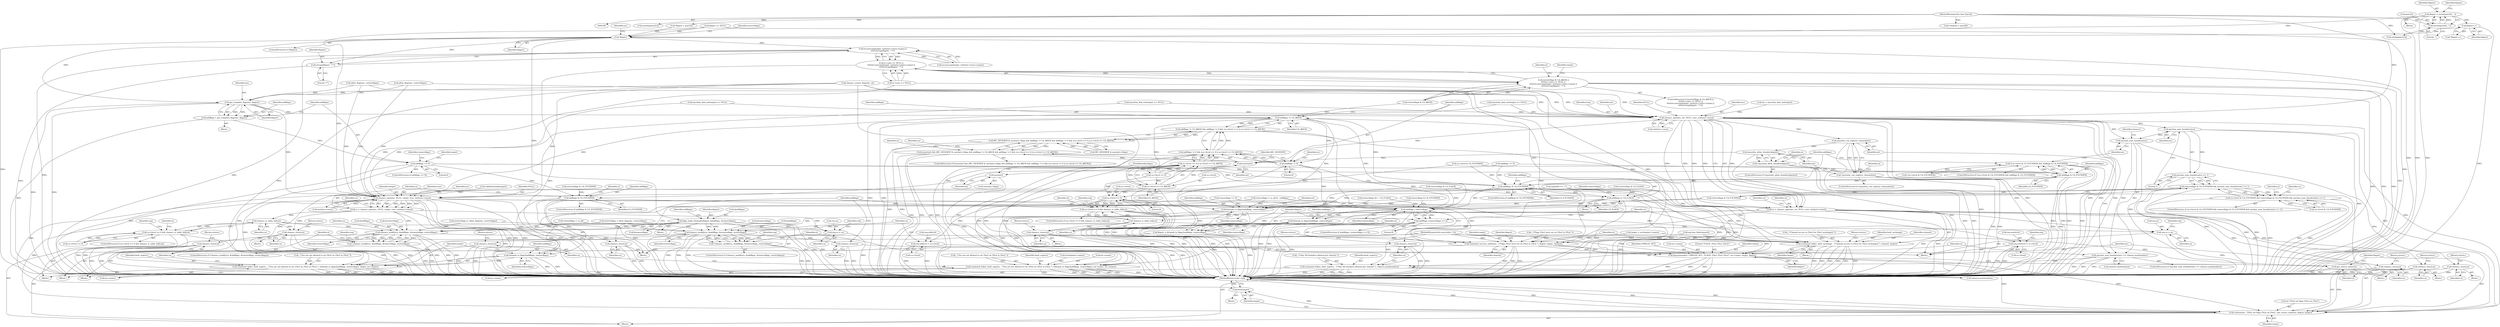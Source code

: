 digraph "0_atheme_c597156adc60a45b5f827793cd420945f47bc03b_1@API" {
"1000326" [label="(Call,flagstr = strchr(parv[2], ' '))"];
"1000328" [label="(Call,strchr(parv[2], ' '))"];
"1000109" [label="(MethodParameterIn,char *parv[])"];
"1000337" [label="(Call,flagstr++)"];
"1000361" [label="(Call,!flagstr)"];
"1000491" [label="(Call,irccasecmp(target, entity(si->smu)->name) ||\n\t\t\t\t\t\tstrcmp(flagstr, \"-*\"))"];
"1000485" [label="(Call,si->smu == NULL ||\n\t\t\t\t\t\tirccasecmp(target, entity(si->smu)->name) ||\n\t\t\t\t\t\tstrcmp(flagstr, \"-*\"))"];
"1000481" [label="(Call,restrictflags & CA_AKICK ||\n\t\t\t\t\t\tsi->smu == NULL ||\n\t\t\t\t\t\tirccasecmp(target, entity(si->smu)->name) ||\n\t\t\t\t\t\tstrcmp(flagstr, \"-*\"))"];
"1000500" [label="(Call,strcmp(flagstr, \"-*\"))"];
"1000546" [label="(Call,flags_make_bitmasks(flagstr, &addflags, &removeflags))"];
"1000872" [label="(Call,chanacs_modify(ca, &addflags, &removeflags, restrictflags))"];
"1000871" [label="(Call,!chanacs_modify(ca, &addflags, &removeflags, restrictflags))"];
"1000894" [label="(Call,chanacs_close(ca))"];
"1000907" [label="(Call,chanacs_close(ca))"];
"1000968" [label="(Call,chanacs_modify(ca, &addflags, &removeflags, restrictflags))"];
"1000967" [label="(Call,!chanacs_modify(ca, &addflags, &removeflags, restrictflags))"];
"1000988" [label="(Call,chanacs_close(ca))"];
"1001001" [label="(Call,chanacs_close(ca))"];
"1000582" [label="(Call,get_template_flags(mc, flagstr))"];
"1000580" [label="(Call,addflags = get_template_flags(mc, flagstr))"];
"1000586" [label="(Call,addflags == 0)"];
"1000729" [label="(Call,addflags & CA_FOUNDER)"];
"1000722" [label="(Call,!(ca->level & CA_FOUNDER) && addflags & CA_FOUNDER)"];
"1000785" [label="(Call,addflags & CA_FOUNDER)"];
"1000789" [label="(Call,addflags |= CA_FLAGS)"];
"1000807" [label="(Call,addflags != CA_AKICK)"];
"1000806" [label="(Call,addflags != CA_AKICK && addflags != 0 && (ca->level == 0 || ca->level == CA_AKICK))"];
"1000799" [label="(Call,MU_NEVEROP & user(mt)->flags && addflags != CA_AKICK && addflags != 0 && (ca->level == 0 || ca->level == CA_AKICK))"];
"1000796" [label="(Call,isuser(mt) && (MU_NEVEROP & user(mt)->flags && addflags != CA_AKICK && addflags != 0 && (ca->level == 0 || ca->level == CA_AKICK)))"];
"1000811" [label="(Call,addflags != 0)"];
"1000810" [label="(Call,addflags != 0 && (ca->level == 0 || ca->level == CA_AKICK))"];
"1000885" [label="(Call,bitmask_to_flags2(addflags, removeflags))"];
"1000880" [label="(Call,command_fail(si, fault_noprivs, _(\"You are not allowed to set \2%s\2 on \2%s\2 in \2%s\2.\"), bitmask_to_flags2(addflags, removeflags), mt->name, mc->name))"];
"1001005" [label="(Call,addflags | removeflags)"];
"1001004" [label="(Call,(addflags | removeflags) == 0)"];
"1001020" [label="(Call,bitmask_to_flags2(addflags, removeflags))"];
"1001018" [label="(Call,flagstr = bitmask_to_flags2(addflags, removeflags))"];
"1001023" [label="(Call,command_success_nodata(si, _(\"Flags \2%s\2 were set on \2%s\2 in \2%s\2.\"), flagstr, target, channel))"];
"1001030" [label="(Call,logcommand(si, CMDLOG_SET, \"FLAGS: \2%s\2 \2%s\2 \2%s\2\", mc->name, target, flagstr))"];
"1001042" [label="(Call,get_source_name(si))"];
"1001039" [label="(Call,verbose(mc, \"\2%s\2 set flags \2%s\2 on \2%s\2\", get_source_name(si), flagstr, target))"];
"1001046" [label="(Call,free(target))"];
"1000820" [label="(Call,ca->level == CA_AKICK)"];
"1000814" [label="(Call,ca->level == 0 || ca->level == CA_AKICK)"];
"1000839" [label="(Call,ca->level == 0)"];
"1000838" [label="(Call,ca->level == 0 && chanacs_is_table_full(ca))"];
"1000863" [label="(Call,req.oldlevel = ca->level)"];
"1000897" [label="(Call,req.newlevel = ca->level)"];
"1000912" [label="(Call,addflags & CA_FOUNDER)"];
"1000981" [label="(Call,bitmask_to_flags2(addflags, removeflags))"];
"1000976" [label="(Call,command_fail(si, fault_noprivs, _(\"You are not allowed to set \2%s\2 on \2%s\2 in \2%s\2.\"), bitmask_to_flags2(addflags, removeflags), target, mc->name))"];
"1000668" [label="(Call,chanacs_open(mc, mt, NULL, true, entity(si->smu)))"];
"1000666" [label="(Call,ca = chanacs_open(mc, mt, NULL, true, entity(si->smu)))"];
"1000749" [label="(Call,chanacs_close(ca))"];
"1000765" [label="(Call,chanacs_close(ca))"];
"1000781" [label="(Call,chanacs_close(ca))"];
"1000834" [label="(Call,chanacs_close(ca))"];
"1000844" [label="(Call,chanacs_is_table_full(ca))"];
"1000855" [label="(Call,chanacs_close(ca))"];
"1000858" [label="(Call,req.ca = ca)"];
"1000711" [label="(Call,mychan_num_founders(mc))"];
"1000710" [label="(Call,mychan_num_founders(mc) == 1)"];
"1000706" [label="(Call,removeflags & CA_FOUNDER && mychan_num_founders(mc) == 1)"];
"1000700" [label="(Call,ca->level & CA_FOUNDER && removeflags & CA_FOUNDER && mychan_num_founders(mc) == 1)"];
"1000735" [label="(Call,mychan_num_founders(mc))"];
"1000734" [label="(Call,mychan_num_founders(mc) >= chansvs.maxfounders)"];
"1000741" [label="(Call,command_fail(si, fault_noprivs, _(\"Only %d founders allowed per channel.\"), chansvs.maxfounders))"];
"1000754" [label="(Call,myentity_can_register_channel(mt))"];
"1000753" [label="(Call,!myentity_can_register_channel(mt))"];
"1000770" [label="(Call,myentity_allow_foundership(mt))"];
"1000769" [label="(Call,!myentity_allow_foundership(mt))"];
"1000797" [label="(Call,isuser(mt))"];
"1000803" [label="(Call,user(mt))"];
"1000924" [label="(Call,chanacs_open(mc, NULL, target, true, entity(si->smu)))"];
"1000922" [label="(Call,ca = chanacs_open(mc, NULL, target, true, entity(si->smu)))"];
"1000940" [label="(Call,chanacs_is_table_full(ca))"];
"1000934" [label="(Call,ca->level == 0 && chanacs_is_table_full(ca))"];
"1000951" [label="(Call,chanacs_close(ca))"];
"1000954" [label="(Call,req.ca = ca)"];
"1001010" [label="(Call,command_fail(si, fault_nochange, _(\"Channel access to \2%s\2 for \2%s\2 unchanged.\"), channel, target))"];
"1001017" [label="(Return,return;)"];
"1000790" [label="(Identifier,addflags)"];
"1000824" [label="(Identifier,CA_AKICK)"];
"1000979" [label="(Call,_(\"You are not allowed to set \2%s\2 on \2%s\2 in \2%s\2.\"))"];
"1000501" [label="(Identifier,flagstr)"];
"1001005" [label="(Call,addflags | removeflags)"];
"1000461" [label="(Identifier,restrictflags)"];
"1000156" [label="(Call,mychan_find(channel))"];
"1000673" [label="(Call,entity(si->smu))"];
"1000546" [label="(Call,flags_make_bitmasks(flagstr, &addflags, &removeflags))"];
"1000707" [label="(Call,removeflags & CA_FOUNDER)"];
"1000482" [label="(Call,restrictflags & CA_AKICK)"];
"1000954" [label="(Call,req.ca = ca)"];
"1000923" [label="(Identifier,ca)"];
"1000303" [label="(Call,myentity_find_ext(target) == NULL)"];
"1000360" [label="(ControlStructure,if (!flagstr))"];
"1001038" [label="(Identifier,flagstr)"];
"1000772" [label="(Block,)"];
"1000107" [label="(MethodParameterIn,sourceinfo_t *si)"];
"1000584" [label="(Identifier,flagstr)"];
"1000941" [label="(Identifier,ca)"];
"1000937" [label="(Identifier,ca)"];
"1000899" [label="(Identifier,req)"];
"1000750" [label="(Identifier,ca)"];
"1000550" [label="(Call,&removeflags)"];
"1000795" [label="(ControlStructure,if (isuser(mt) && (MU_NEVEROP & user(mt)->flags && addflags != CA_AKICK && addflags != 0 && (ca->level == 0 || ca->level == CA_AKICK))))"];
"1000527" [label="(Call,allow_flags(mc, restrictflags))"];
"1000689" [label="(Call,removeflags & CA_FOUNDER)"];
"1000917" [label="(Identifier,si)"];
"1000699" [label="(ControlStructure,if (ca->level & CA_FOUNDER && removeflags & CA_FOUNDER && mychan_num_founders(mc) == 1))"];
"1000873" [label="(Identifier,ca)"];
"1000966" [label="(ControlStructure,if (!chanacs_modify(ca, &addflags, &removeflags, restrictflags)))"];
"1001032" [label="(Identifier,CMDLOG_SET)"];
"1000887" [label="(Identifier,removeflags)"];
"1000882" [label="(Identifier,fault_noprivs)"];
"1000940" [label="(Call,chanacs_is_table_full(ca))"];
"1001004" [label="(Call,(addflags | removeflags) == 0)"];
"1000810" [label="(Call,addflags != 0 && (ca->level == 0 || ca->level == CA_AKICK))"];
"1000898" [label="(Call,req.newlevel)"];
"1000803" [label="(Call,user(mt))"];
"1000804" [label="(Identifier,mt)"];
"1000469" [label="(Call,restrictflags = ca_all)"];
"1000666" [label="(Call,ca = chanacs_open(mc, mt, NULL, true, entity(si->smu)))"];
"1000369" [label="(Identifier,mc)"];
"1000582" [label="(Call,get_template_flags(mc, flagstr))"];
"1000587" [label="(Identifier,addflags)"];
"1000485" [label="(Call,si->smu == NULL ||\n\t\t\t\t\t\tirccasecmp(target, entity(si->smu)->name) ||\n\t\t\t\t\t\tstrcmp(flagstr, \"-*\"))"];
"1000327" [label="(Identifier,flagstr)"];
"1000843" [label="(Literal,0)"];
"1001047" [label="(Identifier,target)"];
"1000860" [label="(Identifier,req)"];
"1000781" [label="(Call,chanacs_close(ca))"];
"1000756" [label="(Block,)"];
"1000801" [label="(Identifier,MU_NEVEROP)"];
"1000876" [label="(Call,&removeflags)"];
"1000512" [label="(Identifier,target)"];
"1000901" [label="(Call,ca->level)"];
"1000789" [label="(Call,addflags |= CA_FLAGS)"];
"1000771" [label="(Identifier,mt)"];
"1000726" [label="(Identifier,ca)"];
"1001029" [label="(Identifier,channel)"];
"1000840" [label="(Call,ca->level)"];
"1000817" [label="(Identifier,ca)"];
"1000982" [label="(Identifier,addflags)"];
"1000716" [label="(Identifier,si)"];
"1000844" [label="(Call,chanacs_is_table_full(ca))"];
"1000594" [label="(Identifier,target)"];
"1000805" [label="(FieldIdentifier,flags)"];
"1000361" [label="(Call,!flagstr)"];
"1000580" [label="(Call,addflags = get_template_flags(mc, flagstr))"];
"1001012" [label="(Identifier,fault_nochange)"];
"1000734" [label="(Call,mychan_num_founders(mc) >= chansvs.maxfounders)"];
"1000806" [label="(Call,addflags != CA_AKICK && addflags != 0 && (ca->level == 0 || ca->level == CA_AKICK))"];
"1000974" [label="(Identifier,restrictflags)"];
"1000820" [label="(Call,ca->level == CA_AKICK)"];
"1001018" [label="(Call,flagstr = bitmask_to_flags2(addflags, removeflags))"];
"1000755" [label="(Identifier,mt)"];
"1000736" [label="(Identifier,mc)"];
"1000867" [label="(Call,ca->level)"];
"1000723" [label="(Call,!(ca->level & CA_FOUNDER))"];
"1001007" [label="(Identifier,removeflags)"];
"1000814" [label="(Call,ca->level == 0 || ca->level == CA_AKICK)"];
"1001010" [label="(Call,command_fail(si, fault_nochange, _(\"Channel access to \2%s\2 for \2%s\2 unchanged.\"), channel, target))"];
"1000961" [label="(Identifier,req)"];
"1000895" [label="(Identifier,ca)"];
"1000913" [label="(Identifier,addflags)"];
"1001040" [label="(Identifier,mc)"];
"1000127" [label="(Call,*flagstr = parv[2])"];
"1000863" [label="(Call,req.oldlevel = ca->level)"];
"1000793" [label="(Identifier,removeflags)"];
"1000328" [label="(Call,strchr(parv[2], ' '))"];
"1000978" [label="(Identifier,fault_noprivs)"];
"1000865" [label="(Identifier,req)"];
"1000897" [label="(Call,req.newlevel = ca->level)"];
"1000635" [label="(Identifier,removeflags)"];
"1000784" [label="(ControlStructure,if (addflags & CA_FOUNDER))"];
"1000811" [label="(Call,addflags != 0)"];
"1000782" [label="(Identifier,ca)"];
"1000925" [label="(Identifier,mc)"];
"1000825" [label="(Block,)"];
"1000555" [label="(Identifier,addflags)"];
"1000881" [label="(Identifier,si)"];
"1000660" [label="(Call,target = sstrdup(mt->name))"];
"1000944" [label="(Identifier,si)"];
"1000681" [label="(Identifier,ca)"];
"1000968" [label="(Call,chanacs_modify(ca, &addflags, &removeflags, restrictflags))"];
"1000835" [label="(Identifier,ca)"];
"1001019" [label="(Identifier,flagstr)"];
"1000671" [label="(Identifier,NULL)"];
"1000669" [label="(Identifier,mc)"];
"1000329" [label="(Call,parv[2])"];
"1000889" [label="(Identifier,mt)"];
"1000988" [label="(Call,chanacs_close(ca))"];
"1001039" [label="(Call,verbose(mc, \"\2%s\2 set flags \2%s\2 on \2%s\2\", get_source_name(si), flagstr, target))"];
"1000742" [label="(Identifier,si)"];
"1000862" [label="(Identifier,ca)"];
"1000958" [label="(Identifier,ca)"];
"1000767" [label="(Return,return;)"];
"1001006" [label="(Identifier,addflags)"];
"1000307" [label="(Block,)"];
"1000722" [label="(Call,!(ca->level & CA_FOUNDER) && addflags & CA_FOUNDER)"];
"1000878" [label="(Identifier,restrictflags)"];
"1000731" [label="(Identifier,CA_FOUNDER)"];
"1000346" [label="(Block,)"];
"1000752" [label="(ControlStructure,if (!myentity_can_register_channel(mt)))"];
"1000769" [label="(Call,!myentity_allow_foundership(mt))"];
"1000588" [label="(Literal,0)"];
"1000746" [label="(Call,chansvs.maxfounders)"];
"1000933" [label="(ControlStructure,if (ca->level == 0 && chanacs_is_table_full(ca)))"];
"1000770" [label="(Call,myentity_allow_foundership(mt))"];
"1000557" [label="(Call,removeflags == 0)"];
"1000834" [label="(Call,chanacs_close(ca))"];
"1000797" [label="(Call,isuser(mt))"];
"1000643" [label="(Block,)"];
"1001024" [label="(Identifier,si)"];
"1000332" [label="(Literal,' ')"];
"1000743" [label="(Identifier,fault_noprivs)"];
"1000989" [label="(Identifier,ca)"];
"1000906" [label="(Identifier,req)"];
"1000846" [label="(Block,)"];
"1000975" [label="(Block,)"];
"1000342" [label="(Call,strdup(parv[2]))"];
"1000579" [label="(Block,)"];
"1000662" [label="(Call,sstrdup(mt->name))"];
"1001045" [label="(Identifier,target)"];
"1000634" [label="(Call,removeflags = ca_all & ~addflags)"];
"1000646" [label="(Call,mt = myentity_find_ext(target))"];
"1000981" [label="(Call,bitmask_to_flags2(addflags, removeflags))"];
"1000912" [label="(Call,addflags & CA_FOUNDER)"];
"1000872" [label="(Call,chanacs_modify(ca, &addflags, &removeflags, restrictflags))"];
"1000812" [label="(Identifier,addflags)"];
"1000792" [label="(Call,removeflags &= ~CA_FLAGS)"];
"1000492" [label="(Call,irccasecmp(target, entity(si->smu)->name))"];
"1001025" [label="(Call,_(\"Flags \2%s\2 were set on \2%s\2 in \2%s\2.\"))"];
"1000667" [label="(Identifier,ca)"];
"1001041" [label="(Literal,\"\2%s\2 set flags \2%s\2 on \2%s\2\")"];
"1000934" [label="(Call,ca->level == 0 && chanacs_is_table_full(ca))"];
"1000841" [label="(Identifier,ca)"];
"1000845" [label="(Identifier,ca)"];
"1000774" [label="(Identifier,si)"];
"1000481" [label="(Call,restrictflags & CA_AKICK ||\n\t\t\t\t\t\tsi->smu == NULL ||\n\t\t\t\t\t\tirccasecmp(target, entity(si->smu)->name) ||\n\t\t\t\t\t\tstrcmp(flagstr, \"-*\"))"];
"1001001" [label="(Call,chanacs_close(ca))"];
"1000753" [label="(Call,!myentity_can_register_channel(mt))"];
"1000907" [label="(Call,chanacs_close(ca))"];
"1000122" [label="(Call,sstrdup(parv[1]))"];
"1000786" [label="(Identifier,addflags)"];
"1000808" [label="(Identifier,addflags)"];
"1000800" [label="(Call,MU_NEVEROP & user(mt)->flags)"];
"1000798" [label="(Identifier,mt)"];
"1001021" [label="(Identifier,addflags)"];
"1001030" [label="(Call,logcommand(si, CMDLOG_SET, \"FLAGS: \2%s\2 \2%s\2 \2%s\2\", mc->name, target, flagstr))"];
"1001043" [label="(Identifier,si)"];
"1000827" [label="(Identifier,si)"];
"1000711" [label="(Call,mychan_num_founders(mc))"];
"1001046" [label="(Call,free(target))"];
"1000891" [label="(Call,mc->name)"];
"1001044" [label="(Identifier,flagstr)"];
"1000109" [label="(MethodParameterIn,char *parv[])"];
"1000668" [label="(Call,chanacs_open(mc, mt, NULL, true, entity(si->smu)))"];
"1000712" [label="(Identifier,mc)"];
"1000641" [label="(Call,validhostmask(target))"];
"1000942" [label="(Block,)"];
"1000480" [label="(ControlStructure,if (restrictflags & CA_AKICK ||\n\t\t\t\t\t\tsi->smu == NULL ||\n\t\t\t\t\t\tirccasecmp(target, entity(si->smu)->name) ||\n\t\t\t\t\t\tstrcmp(flagstr, \"-*\")))"];
"1000200" [label="(Call,flagstr == NULL)"];
"1000545" [label="(Block,)"];
"1000713" [label="(Literal,1)"];
"1000926" [label="(Identifier,NULL)"];
"1000338" [label="(Identifier,flagstr)"];
"1000737" [label="(Call,chansvs.maxfounders)"];
"1000922" [label="(Call,ca = chanacs_open(mc, NULL, target, true, entity(si->smu)))"];
"1000729" [label="(Call,addflags & CA_FOUNDER)"];
"1000585" [label="(ControlStructure,if (addflags == 0))"];
"1000888" [label="(Call,mt->name)"];
"1001042" [label="(Call,get_source_name(si))"];
"1000783" [label="(Return,return;)"];
"1000956" [label="(Identifier,req)"];
"1000547" [label="(Identifier,flagstr)"];
"1000583" [label="(Identifier,mc)"];
"1000706" [label="(Call,removeflags & CA_FOUNDER && mychan_num_founders(mc) == 1)"];
"1000738" [label="(Identifier,chansvs)"];
"1000110" [label="(Block,)"];
"1000519" [label="(Call,restrictflags = allow_flags(mc, restrictflags))"];
"1000807" [label="(Call,addflags != CA_AKICK)"];
"1000466" [label="(Call,restrictflags & CA_FOUNDER)"];
"1000927" [label="(Identifier,target)"];
"1000195" [label="(Call,target[0] == '+')"];
"1000871" [label="(Call,!chanacs_modify(ca, &addflags, &removeflags, restrictflags))"];
"1000855" [label="(Call,chanacs_close(ca))"];
"1000983" [label="(Identifier,removeflags)"];
"1000896" [label="(Return,return;)"];
"1000700" [label="(Call,ca->level & CA_FOUNDER && removeflags & CA_FOUNDER && mychan_num_founders(mc) == 1)"];
"1001002" [label="(Identifier,ca)"];
"1000758" [label="(Identifier,si)"];
"1000581" [label="(Identifier,addflags)"];
"1000796" [label="(Call,isuser(mt) && (MU_NEVEROP & user(mt)->flags && addflags != CA_AKICK && addflags != 0 && (ca->level == 0 || ca->level == CA_AKICK)))"];
"1000977" [label="(Identifier,si)"];
"1000741" [label="(Call,command_fail(si, fault_noprivs, _(\"Only %d founders allowed per channel.\"), chansvs.maxfounders))"];
"1001031" [label="(Identifier,si)"];
"1000586" [label="(Call,addflags == 0)"];
"1000791" [label="(Identifier,CA_FLAGS)"];
"1000799" [label="(Call,MU_NEVEROP & user(mt)->flags && addflags != CA_AKICK && addflags != 0 && (ca->level == 0 || ca->level == CA_AKICK))"];
"1001009" [label="(Block,)"];
"1001015" [label="(Identifier,channel)"];
"1000476" [label="(Call,restrictflags & CA_FLAGS)"];
"1000914" [label="(Identifier,CA_FOUNDER)"];
"1000766" [label="(Identifier,ca)"];
"1000883" [label="(Call,_(\"You are not allowed to set \2%s\2 on \2%s\2 in \2%s\2.\"))"];
"1000486" [label="(Call,si->smu == NULL)"];
"1000246" [label="(Call,myentity_find_ext(target) == NULL)"];
"1000864" [label="(Call,req.oldlevel)"];
"1000839" [label="(Call,ca->level == 0)"];
"1000953" [label="(Return,return;)"];
"1000491" [label="(Call,irccasecmp(target, entity(si->smu)->name) ||\n\t\t\t\t\t\tstrcmp(flagstr, \"-*\"))"];
"1000969" [label="(Identifier,ca)"];
"1000768" [label="(ControlStructure,if (!myentity_allow_foundership(mt)))"];
"1000809" [label="(Identifier,CA_AKICK)"];
"1000765" [label="(Call,chanacs_close(ca))"];
"1000911" [label="(ControlStructure,if (addflags & CA_FOUNDER))"];
"1000976" [label="(Call,command_fail(si, fault_noprivs, _(\"You are not allowed to set \2%s\2 on \2%s\2 in \2%s\2.\"), bitmask_to_flags2(addflags, removeflags), target, mc->name))"];
"1000326" [label="(Call,flagstr = strchr(parv[2], ' '))"];
"1000821" [label="(Call,ca->level)"];
"1000749" [label="(Call,chanacs_close(ca))"];
"1001034" [label="(Call,mc->name)"];
"1001033" [label="(Literal,\"FLAGS: \2%s\2 \2%s\2 \2%s\2\")"];
"1000874" [label="(Call,&addflags)"];
"1000894" [label="(Call,chanacs_close(ca))"];
"1000785" [label="(Call,addflags & CA_FOUNDER)"];
"1000554" [label="(Call,addflags == 0)"];
"1000870" [label="(ControlStructure,if (!chanacs_modify(ca, &addflags, &removeflags, restrictflags)))"];
"1000730" [label="(Identifier,addflags)"];
"1000813" [label="(Literal,0)"];
"1000984" [label="(Identifier,target)"];
"1000856" [label="(Identifier,ca)"];
"1000924" [label="(Call,chanacs_open(mc, NULL, target, true, entity(si->smu)))"];
"1000880" [label="(Call,command_fail(si, fault_noprivs, _(\"You are not allowed to set \2%s\2 on \2%s\2 in \2%s\2.\"), bitmask_to_flags2(addflags, removeflags), mt->name, mc->name))"];
"1000754" [label="(Call,myentity_can_register_channel(mt))"];
"1000500" [label="(Call,strcmp(flagstr, \"-*\"))"];
"1000967" [label="(Call,!chanacs_modify(ca, &addflags, &removeflags, restrictflags))"];
"1000724" [label="(Call,ca->level & CA_FOUNDER)"];
"1000848" [label="(Identifier,si)"];
"1000751" [label="(Return,return;)"];
"1000672" [label="(Identifier,true)"];
"1000836" [label="(Return,return;)"];
"1000935" [label="(Call,ca->level == 0)"];
"1000334" [label="(Identifier,flagstr)"];
"1000990" [label="(Return,return;)"];
"1000859" [label="(Call,req.ca)"];
"1000955" [label="(Call,req.ca)"];
"1000525" [label="(Call,restrictflags |= allow_flags(mc, restrictflags))"];
"1000838" [label="(Call,ca->level == 0 && chanacs_is_table_full(ca))"];
"1000701" [label="(Call,ca->level & CA_FOUNDER)"];
"1001008" [label="(Literal,0)"];
"1000908" [label="(Identifier,ca)"];
"1001013" [label="(Call,_(\"Channel access to \2%s\2 for \2%s\2 unchanged.\"))"];
"1000802" [label="(Call,user(mt)->flags)"];
"1000879" [label="(Block,)"];
"1000502" [label="(Literal,\"-*\")"];
"1000788" [label="(Block,)"];
"1000685" [label="(Call,removeflags & CA_FLAGS)"];
"1000815" [label="(Call,ca->level == 0)"];
"1000670" [label="(Identifier,mt)"];
"1000857" [label="(Return,return;)"];
"1000886" [label="(Identifier,addflags)"];
"1000910" [label="(Block,)"];
"1001023" [label="(Call,command_success_nodata(si, _(\"Flags \2%s\2 were set on \2%s\2 in \2%s\2.\"), flagstr, target, channel))"];
"1000787" [label="(Identifier,CA_FOUNDER)"];
"1000858" [label="(Call,req.ca = ca)"];
"1000928" [label="(Identifier,true)"];
"1000951" [label="(Call,chanacs_close(ca))"];
"1000885" [label="(Call,bitmask_to_flags2(addflags, removeflags))"];
"1001028" [label="(Identifier,target)"];
"1000721" [label="(ControlStructure,if (!(ca->level & CA_FOUNDER) && addflags & CA_FOUNDER))"];
"1001020" [label="(Call,bitmask_to_flags2(addflags, removeflags))"];
"1000462" [label="(Call,chanacs_source_flags(mc, si))"];
"1001011" [label="(Identifier,si)"];
"1000929" [label="(Call,entity(si->smu))"];
"1001027" [label="(Identifier,flagstr)"];
"1000735" [label="(Call,mychan_num_founders(mc))"];
"1000114" [label="(Call,*channel = parv[0])"];
"1000952" [label="(Identifier,ca)"];
"1000733" [label="(ControlStructure,if (mychan_num_founders(mc) >= chansvs.maxfounders))"];
"1000548" [label="(Call,&addflags)"];
"1000337" [label="(Call,flagstr++)"];
"1000985" [label="(Call,mc->name)"];
"1000227" [label="(Call,myentity_find_ext(target) == NULL)"];
"1001016" [label="(Identifier,target)"];
"1000710" [label="(Call,mychan_num_founders(mc) == 1)"];
"1000505" [label="(Identifier,si)"];
"1001048" [label="(MethodReturn,static void)"];
"1000336" [label="(Call,*flagstr++)"];
"1000993" [label="(Identifier,req)"];
"1000970" [label="(Call,&addflags)"];
"1000972" [label="(Call,&removeflags)"];
"1000521" [label="(Call,allow_flags(mc, restrictflags))"];
"1001037" [label="(Identifier,target)"];
"1000837" [label="(ControlStructure,if (ca->level == 0 && chanacs_is_table_full(ca)))"];
"1000362" [label="(Identifier,flagstr)"];
"1001022" [label="(Identifier,removeflags)"];
"1000744" [label="(Call,_(\"Only %d founders allowed per channel.\"))"];
"1000740" [label="(Block,)"];
"1001003" [label="(ControlStructure,if ((addflags | removeflags) == 0))"];
"1000326" -> "1000307"  [label="AST: "];
"1000326" -> "1000328"  [label="CFG: "];
"1000327" -> "1000326"  [label="AST: "];
"1000328" -> "1000326"  [label="AST: "];
"1000334" -> "1000326"  [label="CFG: "];
"1000326" -> "1001048"  [label="DDG: "];
"1000326" -> "1001048"  [label="DDG: "];
"1000328" -> "1000326"  [label="DDG: "];
"1000328" -> "1000326"  [label="DDG: "];
"1000326" -> "1000337"  [label="DDG: "];
"1000326" -> "1000361"  [label="DDG: "];
"1000328" -> "1000332"  [label="CFG: "];
"1000329" -> "1000328"  [label="AST: "];
"1000332" -> "1000328"  [label="AST: "];
"1000109" -> "1000328"  [label="DDG: "];
"1000328" -> "1000342"  [label="DDG: "];
"1000109" -> "1000106"  [label="AST: "];
"1000109" -> "1001048"  [label="DDG: "];
"1000109" -> "1000114"  [label="DDG: "];
"1000109" -> "1000122"  [label="DDG: "];
"1000109" -> "1000127"  [label="DDG: "];
"1000109" -> "1000342"  [label="DDG: "];
"1000337" -> "1000336"  [label="AST: "];
"1000337" -> "1000338"  [label="CFG: "];
"1000338" -> "1000337"  [label="AST: "];
"1000336" -> "1000337"  [label="CFG: "];
"1000337" -> "1001048"  [label="DDG: "];
"1000337" -> "1000361"  [label="DDG: "];
"1000361" -> "1000360"  [label="AST: "];
"1000361" -> "1000362"  [label="CFG: "];
"1000362" -> "1000361"  [label="AST: "];
"1000369" -> "1000361"  [label="CFG: "];
"1000461" -> "1000361"  [label="CFG: "];
"1000361" -> "1001048"  [label="DDG: "];
"1000361" -> "1001048"  [label="DDG: "];
"1000200" -> "1000361"  [label="DDG: "];
"1000127" -> "1000361"  [label="DDG: "];
"1000361" -> "1000491"  [label="DDG: "];
"1000361" -> "1000500"  [label="DDG: "];
"1000361" -> "1000546"  [label="DDG: "];
"1000361" -> "1000582"  [label="DDG: "];
"1000491" -> "1000485"  [label="AST: "];
"1000491" -> "1000492"  [label="CFG: "];
"1000491" -> "1000500"  [label="CFG: "];
"1000492" -> "1000491"  [label="AST: "];
"1000500" -> "1000491"  [label="AST: "];
"1000485" -> "1000491"  [label="CFG: "];
"1000491" -> "1001048"  [label="DDG: "];
"1000491" -> "1001048"  [label="DDG: "];
"1000491" -> "1000485"  [label="DDG: "];
"1000491" -> "1000485"  [label="DDG: "];
"1000492" -> "1000491"  [label="DDG: "];
"1000492" -> "1000491"  [label="DDG: "];
"1000485" -> "1000481"  [label="AST: "];
"1000485" -> "1000486"  [label="CFG: "];
"1000486" -> "1000485"  [label="AST: "];
"1000481" -> "1000485"  [label="CFG: "];
"1000485" -> "1001048"  [label="DDG: "];
"1000485" -> "1001048"  [label="DDG: "];
"1000485" -> "1000481"  [label="DDG: "];
"1000485" -> "1000481"  [label="DDG: "];
"1000486" -> "1000485"  [label="DDG: "];
"1000486" -> "1000485"  [label="DDG: "];
"1000481" -> "1000480"  [label="AST: "];
"1000481" -> "1000482"  [label="CFG: "];
"1000482" -> "1000481"  [label="AST: "];
"1000505" -> "1000481"  [label="CFG: "];
"1000512" -> "1000481"  [label="CFG: "];
"1000481" -> "1001048"  [label="DDG: "];
"1000481" -> "1001048"  [label="DDG: "];
"1000481" -> "1001048"  [label="DDG: "];
"1000482" -> "1000481"  [label="DDG: "];
"1000482" -> "1000481"  [label="DDG: "];
"1000500" -> "1000502"  [label="CFG: "];
"1000501" -> "1000500"  [label="AST: "];
"1000502" -> "1000500"  [label="AST: "];
"1000500" -> "1001048"  [label="DDG: "];
"1000546" -> "1000545"  [label="AST: "];
"1000546" -> "1000550"  [label="CFG: "];
"1000547" -> "1000546"  [label="AST: "];
"1000548" -> "1000546"  [label="AST: "];
"1000550" -> "1000546"  [label="AST: "];
"1000555" -> "1000546"  [label="CFG: "];
"1000546" -> "1001048"  [label="DDG: "];
"1000546" -> "1001048"  [label="DDG: "];
"1000546" -> "1001048"  [label="DDG: "];
"1000546" -> "1001048"  [label="DDG: "];
"1000546" -> "1000872"  [label="DDG: "];
"1000546" -> "1000872"  [label="DDG: "];
"1000546" -> "1000968"  [label="DDG: "];
"1000546" -> "1000968"  [label="DDG: "];
"1000872" -> "1000871"  [label="AST: "];
"1000872" -> "1000878"  [label="CFG: "];
"1000873" -> "1000872"  [label="AST: "];
"1000874" -> "1000872"  [label="AST: "];
"1000876" -> "1000872"  [label="AST: "];
"1000878" -> "1000872"  [label="AST: "];
"1000871" -> "1000872"  [label="CFG: "];
"1000872" -> "1001048"  [label="DDG: "];
"1000872" -> "1001048"  [label="DDG: "];
"1000872" -> "1001048"  [label="DDG: "];
"1000872" -> "1000871"  [label="DDG: "];
"1000872" -> "1000871"  [label="DDG: "];
"1000872" -> "1000871"  [label="DDG: "];
"1000872" -> "1000871"  [label="DDG: "];
"1000844" -> "1000872"  [label="DDG: "];
"1000666" -> "1000872"  [label="DDG: "];
"1000519" -> "1000872"  [label="DDG: "];
"1000525" -> "1000872"  [label="DDG: "];
"1000469" -> "1000872"  [label="DDG: "];
"1000872" -> "1000894"  [label="DDG: "];
"1000872" -> "1000907"  [label="DDG: "];
"1000871" -> "1000870"  [label="AST: "];
"1000881" -> "1000871"  [label="CFG: "];
"1000899" -> "1000871"  [label="CFG: "];
"1000871" -> "1001048"  [label="DDG: "];
"1000871" -> "1001048"  [label="DDG: "];
"1000894" -> "1000879"  [label="AST: "];
"1000894" -> "1000895"  [label="CFG: "];
"1000895" -> "1000894"  [label="AST: "];
"1000896" -> "1000894"  [label="CFG: "];
"1000894" -> "1001048"  [label="DDG: "];
"1000894" -> "1001048"  [label="DDG: "];
"1000907" -> "1000643"  [label="AST: "];
"1000907" -> "1000908"  [label="CFG: "];
"1000908" -> "1000907"  [label="AST: "];
"1001006" -> "1000907"  [label="CFG: "];
"1000907" -> "1001048"  [label="DDG: "];
"1000907" -> "1001048"  [label="DDG: "];
"1000968" -> "1000967"  [label="AST: "];
"1000968" -> "1000974"  [label="CFG: "];
"1000969" -> "1000968"  [label="AST: "];
"1000970" -> "1000968"  [label="AST: "];
"1000972" -> "1000968"  [label="AST: "];
"1000974" -> "1000968"  [label="AST: "];
"1000967" -> "1000968"  [label="CFG: "];
"1000968" -> "1001048"  [label="DDG: "];
"1000968" -> "1001048"  [label="DDG: "];
"1000968" -> "1001048"  [label="DDG: "];
"1000968" -> "1000967"  [label="DDG: "];
"1000968" -> "1000967"  [label="DDG: "];
"1000968" -> "1000967"  [label="DDG: "];
"1000968" -> "1000967"  [label="DDG: "];
"1000940" -> "1000968"  [label="DDG: "];
"1000922" -> "1000968"  [label="DDG: "];
"1000519" -> "1000968"  [label="DDG: "];
"1000525" -> "1000968"  [label="DDG: "];
"1000469" -> "1000968"  [label="DDG: "];
"1000968" -> "1000988"  [label="DDG: "];
"1000968" -> "1001001"  [label="DDG: "];
"1000967" -> "1000966"  [label="AST: "];
"1000977" -> "1000967"  [label="CFG: "];
"1000993" -> "1000967"  [label="CFG: "];
"1000967" -> "1001048"  [label="DDG: "];
"1000967" -> "1001048"  [label="DDG: "];
"1000988" -> "1000975"  [label="AST: "];
"1000988" -> "1000989"  [label="CFG: "];
"1000989" -> "1000988"  [label="AST: "];
"1000990" -> "1000988"  [label="CFG: "];
"1000988" -> "1001048"  [label="DDG: "];
"1000988" -> "1001048"  [label="DDG: "];
"1001001" -> "1000910"  [label="AST: "];
"1001001" -> "1001002"  [label="CFG: "];
"1001002" -> "1001001"  [label="AST: "];
"1001006" -> "1001001"  [label="CFG: "];
"1001001" -> "1001048"  [label="DDG: "];
"1001001" -> "1001048"  [label="DDG: "];
"1000582" -> "1000580"  [label="AST: "];
"1000582" -> "1000584"  [label="CFG: "];
"1000583" -> "1000582"  [label="AST: "];
"1000584" -> "1000582"  [label="AST: "];
"1000580" -> "1000582"  [label="CFG: "];
"1000582" -> "1001048"  [label="DDG: "];
"1000582" -> "1001048"  [label="DDG: "];
"1000582" -> "1000580"  [label="DDG: "];
"1000582" -> "1000580"  [label="DDG: "];
"1000521" -> "1000582"  [label="DDG: "];
"1000527" -> "1000582"  [label="DDG: "];
"1000462" -> "1000582"  [label="DDG: "];
"1000582" -> "1000668"  [label="DDG: "];
"1000582" -> "1000924"  [label="DDG: "];
"1000580" -> "1000579"  [label="AST: "];
"1000581" -> "1000580"  [label="AST: "];
"1000587" -> "1000580"  [label="CFG: "];
"1000580" -> "1001048"  [label="DDG: "];
"1000580" -> "1000586"  [label="DDG: "];
"1000586" -> "1000585"  [label="AST: "];
"1000586" -> "1000588"  [label="CFG: "];
"1000587" -> "1000586"  [label="AST: "];
"1000588" -> "1000586"  [label="AST: "];
"1000594" -> "1000586"  [label="CFG: "];
"1000635" -> "1000586"  [label="CFG: "];
"1000586" -> "1001048"  [label="DDG: "];
"1000586" -> "1001048"  [label="DDG: "];
"1000586" -> "1000729"  [label="DDG: "];
"1000586" -> "1000785"  [label="DDG: "];
"1000586" -> "1000912"  [label="DDG: "];
"1000729" -> "1000722"  [label="AST: "];
"1000729" -> "1000731"  [label="CFG: "];
"1000730" -> "1000729"  [label="AST: "];
"1000731" -> "1000729"  [label="AST: "];
"1000722" -> "1000729"  [label="CFG: "];
"1000729" -> "1001048"  [label="DDG: "];
"1000729" -> "1001048"  [label="DDG: "];
"1000729" -> "1000722"  [label="DDG: "];
"1000729" -> "1000722"  [label="DDG: "];
"1000554" -> "1000729"  [label="DDG: "];
"1000724" -> "1000729"  [label="DDG: "];
"1000729" -> "1000785"  [label="DDG: "];
"1000729" -> "1000785"  [label="DDG: "];
"1000722" -> "1000721"  [label="AST: "];
"1000722" -> "1000723"  [label="CFG: "];
"1000723" -> "1000722"  [label="AST: "];
"1000736" -> "1000722"  [label="CFG: "];
"1000786" -> "1000722"  [label="CFG: "];
"1000722" -> "1001048"  [label="DDG: "];
"1000722" -> "1001048"  [label="DDG: "];
"1000722" -> "1001048"  [label="DDG: "];
"1000723" -> "1000722"  [label="DDG: "];
"1000785" -> "1000784"  [label="AST: "];
"1000785" -> "1000787"  [label="CFG: "];
"1000786" -> "1000785"  [label="AST: "];
"1000787" -> "1000785"  [label="AST: "];
"1000790" -> "1000785"  [label="CFG: "];
"1000798" -> "1000785"  [label="CFG: "];
"1000785" -> "1001048"  [label="DDG: "];
"1000785" -> "1001048"  [label="DDG: "];
"1000785" -> "1001048"  [label="DDG: "];
"1000554" -> "1000785"  [label="DDG: "];
"1000724" -> "1000785"  [label="DDG: "];
"1000785" -> "1000789"  [label="DDG: "];
"1000785" -> "1000807"  [label="DDG: "];
"1000785" -> "1000885"  [label="DDG: "];
"1000785" -> "1001005"  [label="DDG: "];
"1000789" -> "1000788"  [label="AST: "];
"1000789" -> "1000791"  [label="CFG: "];
"1000790" -> "1000789"  [label="AST: "];
"1000791" -> "1000789"  [label="AST: "];
"1000793" -> "1000789"  [label="CFG: "];
"1000789" -> "1001048"  [label="DDG: "];
"1000789" -> "1001048"  [label="DDG: "];
"1000789" -> "1001048"  [label="DDG: "];
"1000685" -> "1000789"  [label="DDG: "];
"1000476" -> "1000789"  [label="DDG: "];
"1000789" -> "1000807"  [label="DDG: "];
"1000789" -> "1000885"  [label="DDG: "];
"1000789" -> "1001005"  [label="DDG: "];
"1000807" -> "1000806"  [label="AST: "];
"1000807" -> "1000809"  [label="CFG: "];
"1000808" -> "1000807"  [label="AST: "];
"1000809" -> "1000807"  [label="AST: "];
"1000812" -> "1000807"  [label="CFG: "];
"1000806" -> "1000807"  [label="CFG: "];
"1000807" -> "1001048"  [label="DDG: "];
"1000807" -> "1001048"  [label="DDG: "];
"1000807" -> "1000806"  [label="DDG: "];
"1000807" -> "1000806"  [label="DDG: "];
"1000482" -> "1000807"  [label="DDG: "];
"1000807" -> "1000811"  [label="DDG: "];
"1000807" -> "1000820"  [label="DDG: "];
"1000807" -> "1000885"  [label="DDG: "];
"1000807" -> "1001005"  [label="DDG: "];
"1000806" -> "1000799"  [label="AST: "];
"1000806" -> "1000810"  [label="CFG: "];
"1000810" -> "1000806"  [label="AST: "];
"1000799" -> "1000806"  [label="CFG: "];
"1000806" -> "1001048"  [label="DDG: "];
"1000806" -> "1001048"  [label="DDG: "];
"1000806" -> "1000799"  [label="DDG: "];
"1000806" -> "1000799"  [label="DDG: "];
"1000810" -> "1000806"  [label="DDG: "];
"1000810" -> "1000806"  [label="DDG: "];
"1000799" -> "1000796"  [label="AST: "];
"1000799" -> "1000800"  [label="CFG: "];
"1000800" -> "1000799"  [label="AST: "];
"1000796" -> "1000799"  [label="CFG: "];
"1000799" -> "1001048"  [label="DDG: "];
"1000799" -> "1001048"  [label="DDG: "];
"1000799" -> "1000796"  [label="DDG: "];
"1000799" -> "1000796"  [label="DDG: "];
"1000800" -> "1000799"  [label="DDG: "];
"1000800" -> "1000799"  [label="DDG: "];
"1000796" -> "1000795"  [label="AST: "];
"1000796" -> "1000797"  [label="CFG: "];
"1000797" -> "1000796"  [label="AST: "];
"1000827" -> "1000796"  [label="CFG: "];
"1000841" -> "1000796"  [label="CFG: "];
"1000796" -> "1001048"  [label="DDG: "];
"1000796" -> "1001048"  [label="DDG: "];
"1000796" -> "1001048"  [label="DDG: "];
"1000797" -> "1000796"  [label="DDG: "];
"1000811" -> "1000810"  [label="AST: "];
"1000811" -> "1000813"  [label="CFG: "];
"1000812" -> "1000811"  [label="AST: "];
"1000813" -> "1000811"  [label="AST: "];
"1000817" -> "1000811"  [label="CFG: "];
"1000810" -> "1000811"  [label="CFG: "];
"1000811" -> "1001048"  [label="DDG: "];
"1000811" -> "1000810"  [label="DDG: "];
"1000811" -> "1000810"  [label="DDG: "];
"1000811" -> "1000885"  [label="DDG: "];
"1000811" -> "1001005"  [label="DDG: "];
"1000810" -> "1000814"  [label="CFG: "];
"1000814" -> "1000810"  [label="AST: "];
"1000810" -> "1001048"  [label="DDG: "];
"1000810" -> "1001048"  [label="DDG: "];
"1000814" -> "1000810"  [label="DDG: "];
"1000814" -> "1000810"  [label="DDG: "];
"1000885" -> "1000880"  [label="AST: "];
"1000885" -> "1000887"  [label="CFG: "];
"1000886" -> "1000885"  [label="AST: "];
"1000887" -> "1000885"  [label="AST: "];
"1000889" -> "1000885"  [label="CFG: "];
"1000885" -> "1001048"  [label="DDG: "];
"1000885" -> "1001048"  [label="DDG: "];
"1000885" -> "1000880"  [label="DDG: "];
"1000885" -> "1000880"  [label="DDG: "];
"1000707" -> "1000885"  [label="DDG: "];
"1000557" -> "1000885"  [label="DDG: "];
"1000634" -> "1000885"  [label="DDG: "];
"1000685" -> "1000885"  [label="DDG: "];
"1000792" -> "1000885"  [label="DDG: "];
"1000689" -> "1000885"  [label="DDG: "];
"1000880" -> "1000879"  [label="AST: "];
"1000880" -> "1000891"  [label="CFG: "];
"1000881" -> "1000880"  [label="AST: "];
"1000882" -> "1000880"  [label="AST: "];
"1000883" -> "1000880"  [label="AST: "];
"1000888" -> "1000880"  [label="AST: "];
"1000891" -> "1000880"  [label="AST: "];
"1000895" -> "1000880"  [label="CFG: "];
"1000880" -> "1001048"  [label="DDG: "];
"1000880" -> "1001048"  [label="DDG: "];
"1000880" -> "1001048"  [label="DDG: "];
"1000880" -> "1001048"  [label="DDG: "];
"1000880" -> "1001048"  [label="DDG: "];
"1000880" -> "1001048"  [label="DDG: "];
"1000880" -> "1001048"  [label="DDG: "];
"1000462" -> "1000880"  [label="DDG: "];
"1000107" -> "1000880"  [label="DDG: "];
"1000883" -> "1000880"  [label="DDG: "];
"1000662" -> "1000880"  [label="DDG: "];
"1001005" -> "1001004"  [label="AST: "];
"1001005" -> "1001007"  [label="CFG: "];
"1001006" -> "1001005"  [label="AST: "];
"1001007" -> "1001005"  [label="AST: "];
"1001008" -> "1001005"  [label="CFG: "];
"1001005" -> "1001048"  [label="DDG: "];
"1001005" -> "1001048"  [label="DDG: "];
"1001005" -> "1001004"  [label="DDG: "];
"1001005" -> "1001004"  [label="DDG: "];
"1000912" -> "1001005"  [label="DDG: "];
"1000707" -> "1001005"  [label="DDG: "];
"1000557" -> "1001005"  [label="DDG: "];
"1000634" -> "1001005"  [label="DDG: "];
"1000685" -> "1001005"  [label="DDG: "];
"1000792" -> "1001005"  [label="DDG: "];
"1000689" -> "1001005"  [label="DDG: "];
"1001005" -> "1001020"  [label="DDG: "];
"1001005" -> "1001020"  [label="DDG: "];
"1001004" -> "1001003"  [label="AST: "];
"1001004" -> "1001008"  [label="CFG: "];
"1001008" -> "1001004"  [label="AST: "];
"1001011" -> "1001004"  [label="CFG: "];
"1001019" -> "1001004"  [label="CFG: "];
"1001004" -> "1001048"  [label="DDG: "];
"1001004" -> "1001048"  [label="DDG: "];
"1001020" -> "1001018"  [label="AST: "];
"1001020" -> "1001022"  [label="CFG: "];
"1001021" -> "1001020"  [label="AST: "];
"1001022" -> "1001020"  [label="AST: "];
"1001018" -> "1001020"  [label="CFG: "];
"1001020" -> "1001048"  [label="DDG: "];
"1001020" -> "1001048"  [label="DDG: "];
"1001020" -> "1001018"  [label="DDG: "];
"1001020" -> "1001018"  [label="DDG: "];
"1001018" -> "1000346"  [label="AST: "];
"1001019" -> "1001018"  [label="AST: "];
"1001024" -> "1001018"  [label="CFG: "];
"1001018" -> "1001048"  [label="DDG: "];
"1001018" -> "1001023"  [label="DDG: "];
"1001023" -> "1000346"  [label="AST: "];
"1001023" -> "1001029"  [label="CFG: "];
"1001024" -> "1001023"  [label="AST: "];
"1001025" -> "1001023"  [label="AST: "];
"1001027" -> "1001023"  [label="AST: "];
"1001028" -> "1001023"  [label="AST: "];
"1001029" -> "1001023"  [label="AST: "];
"1001031" -> "1001023"  [label="CFG: "];
"1001023" -> "1001048"  [label="DDG: "];
"1001023" -> "1001048"  [label="DDG: "];
"1001023" -> "1001048"  [label="DDG: "];
"1000462" -> "1001023"  [label="DDG: "];
"1000107" -> "1001023"  [label="DDG: "];
"1001025" -> "1001023"  [label="DDG: "];
"1000660" -> "1001023"  [label="DDG: "];
"1000924" -> "1001023"  [label="DDG: "];
"1000195" -> "1001023"  [label="DDG: "];
"1000156" -> "1001023"  [label="DDG: "];
"1001023" -> "1001030"  [label="DDG: "];
"1001023" -> "1001030"  [label="DDG: "];
"1001023" -> "1001030"  [label="DDG: "];
"1001030" -> "1000346"  [label="AST: "];
"1001030" -> "1001038"  [label="CFG: "];
"1001031" -> "1001030"  [label="AST: "];
"1001032" -> "1001030"  [label="AST: "];
"1001033" -> "1001030"  [label="AST: "];
"1001034" -> "1001030"  [label="AST: "];
"1001037" -> "1001030"  [label="AST: "];
"1001038" -> "1001030"  [label="AST: "];
"1001040" -> "1001030"  [label="CFG: "];
"1001030" -> "1001048"  [label="DDG: "];
"1001030" -> "1001048"  [label="DDG: "];
"1001030" -> "1001048"  [label="DDG: "];
"1000107" -> "1001030"  [label="DDG: "];
"1000195" -> "1001030"  [label="DDG: "];
"1001030" -> "1001042"  [label="DDG: "];
"1001030" -> "1001039"  [label="DDG: "];
"1001030" -> "1001039"  [label="DDG: "];
"1001042" -> "1001039"  [label="AST: "];
"1001042" -> "1001043"  [label="CFG: "];
"1001043" -> "1001042"  [label="AST: "];
"1001044" -> "1001042"  [label="CFG: "];
"1001042" -> "1001048"  [label="DDG: "];
"1001042" -> "1001039"  [label="DDG: "];
"1000107" -> "1001042"  [label="DDG: "];
"1001039" -> "1000346"  [label="AST: "];
"1001039" -> "1001045"  [label="CFG: "];
"1001040" -> "1001039"  [label="AST: "];
"1001041" -> "1001039"  [label="AST: "];
"1001044" -> "1001039"  [label="AST: "];
"1001045" -> "1001039"  [label="AST: "];
"1001047" -> "1001039"  [label="CFG: "];
"1001039" -> "1001048"  [label="DDG: "];
"1001039" -> "1001048"  [label="DDG: "];
"1001039" -> "1001048"  [label="DDG: "];
"1001039" -> "1001048"  [label="DDG: "];
"1000711" -> "1001039"  [label="DDG: "];
"1000924" -> "1001039"  [label="DDG: "];
"1000668" -> "1001039"  [label="DDG: "];
"1000735" -> "1001039"  [label="DDG: "];
"1000195" -> "1001039"  [label="DDG: "];
"1001039" -> "1001046"  [label="DDG: "];
"1001046" -> "1000110"  [label="AST: "];
"1001046" -> "1001047"  [label="CFG: "];
"1001047" -> "1001046"  [label="AST: "];
"1001048" -> "1001046"  [label="CFG: "];
"1001046" -> "1001048"  [label="DDG: "];
"1000195" -> "1001046"  [label="DDG: "];
"1000820" -> "1000814"  [label="AST: "];
"1000820" -> "1000824"  [label="CFG: "];
"1000821" -> "1000820"  [label="AST: "];
"1000824" -> "1000820"  [label="AST: "];
"1000814" -> "1000820"  [label="CFG: "];
"1000820" -> "1001048"  [label="DDG: "];
"1000820" -> "1001048"  [label="DDG: "];
"1000820" -> "1000814"  [label="DDG: "];
"1000820" -> "1000814"  [label="DDG: "];
"1000815" -> "1000820"  [label="DDG: "];
"1000820" -> "1000839"  [label="DDG: "];
"1000814" -> "1000815"  [label="CFG: "];
"1000815" -> "1000814"  [label="AST: "];
"1000814" -> "1001048"  [label="DDG: "];
"1000814" -> "1001048"  [label="DDG: "];
"1000815" -> "1000814"  [label="DDG: "];
"1000815" -> "1000814"  [label="DDG: "];
"1000839" -> "1000838"  [label="AST: "];
"1000839" -> "1000843"  [label="CFG: "];
"1000840" -> "1000839"  [label="AST: "];
"1000843" -> "1000839"  [label="AST: "];
"1000845" -> "1000839"  [label="CFG: "];
"1000838" -> "1000839"  [label="CFG: "];
"1000839" -> "1001048"  [label="DDG: "];
"1000839" -> "1000838"  [label="DDG: "];
"1000839" -> "1000838"  [label="DDG: "];
"1000815" -> "1000839"  [label="DDG: "];
"1000724" -> "1000839"  [label="DDG: "];
"1000839" -> "1000863"  [label="DDG: "];
"1000839" -> "1000897"  [label="DDG: "];
"1000838" -> "1000837"  [label="AST: "];
"1000838" -> "1000844"  [label="CFG: "];
"1000844" -> "1000838"  [label="AST: "];
"1000848" -> "1000838"  [label="CFG: "];
"1000860" -> "1000838"  [label="CFG: "];
"1000838" -> "1001048"  [label="DDG: "];
"1000838" -> "1001048"  [label="DDG: "];
"1000838" -> "1001048"  [label="DDG: "];
"1000844" -> "1000838"  [label="DDG: "];
"1000863" -> "1000643"  [label="AST: "];
"1000863" -> "1000867"  [label="CFG: "];
"1000864" -> "1000863"  [label="AST: "];
"1000867" -> "1000863"  [label="AST: "];
"1000873" -> "1000863"  [label="CFG: "];
"1000863" -> "1001048"  [label="DDG: "];
"1000863" -> "1001048"  [label="DDG: "];
"1000897" -> "1000643"  [label="AST: "];
"1000897" -> "1000901"  [label="CFG: "];
"1000898" -> "1000897"  [label="AST: "];
"1000901" -> "1000897"  [label="AST: "];
"1000906" -> "1000897"  [label="CFG: "];
"1000897" -> "1001048"  [label="DDG: "];
"1000897" -> "1001048"  [label="DDG: "];
"1000912" -> "1000911"  [label="AST: "];
"1000912" -> "1000914"  [label="CFG: "];
"1000913" -> "1000912"  [label="AST: "];
"1000914" -> "1000912"  [label="AST: "];
"1000917" -> "1000912"  [label="CFG: "];
"1000923" -> "1000912"  [label="CFG: "];
"1000912" -> "1001048"  [label="DDG: "];
"1000912" -> "1001048"  [label="DDG: "];
"1000912" -> "1001048"  [label="DDG: "];
"1000554" -> "1000912"  [label="DDG: "];
"1000466" -> "1000912"  [label="DDG: "];
"1000912" -> "1000981"  [label="DDG: "];
"1000981" -> "1000976"  [label="AST: "];
"1000981" -> "1000983"  [label="CFG: "];
"1000982" -> "1000981"  [label="AST: "];
"1000983" -> "1000981"  [label="AST: "];
"1000984" -> "1000981"  [label="CFG: "];
"1000981" -> "1001048"  [label="DDG: "];
"1000981" -> "1001048"  [label="DDG: "];
"1000981" -> "1000976"  [label="DDG: "];
"1000981" -> "1000976"  [label="DDG: "];
"1000557" -> "1000981"  [label="DDG: "];
"1000634" -> "1000981"  [label="DDG: "];
"1000976" -> "1000975"  [label="AST: "];
"1000976" -> "1000985"  [label="CFG: "];
"1000977" -> "1000976"  [label="AST: "];
"1000978" -> "1000976"  [label="AST: "];
"1000979" -> "1000976"  [label="AST: "];
"1000984" -> "1000976"  [label="AST: "];
"1000985" -> "1000976"  [label="AST: "];
"1000989" -> "1000976"  [label="CFG: "];
"1000976" -> "1001048"  [label="DDG: "];
"1000976" -> "1001048"  [label="DDG: "];
"1000976" -> "1001048"  [label="DDG: "];
"1000976" -> "1001048"  [label="DDG: "];
"1000976" -> "1001048"  [label="DDG: "];
"1000976" -> "1001048"  [label="DDG: "];
"1000976" -> "1001048"  [label="DDG: "];
"1000462" -> "1000976"  [label="DDG: "];
"1000107" -> "1000976"  [label="DDG: "];
"1000979" -> "1000976"  [label="DDG: "];
"1000924" -> "1000976"  [label="DDG: "];
"1000195" -> "1000976"  [label="DDG: "];
"1000668" -> "1000666"  [label="AST: "];
"1000668" -> "1000673"  [label="CFG: "];
"1000669" -> "1000668"  [label="AST: "];
"1000670" -> "1000668"  [label="AST: "];
"1000671" -> "1000668"  [label="AST: "];
"1000672" -> "1000668"  [label="AST: "];
"1000673" -> "1000668"  [label="AST: "];
"1000666" -> "1000668"  [label="CFG: "];
"1000668" -> "1001048"  [label="DDG: "];
"1000668" -> "1001048"  [label="DDG: "];
"1000668" -> "1001048"  [label="DDG: "];
"1000668" -> "1001048"  [label="DDG: "];
"1000668" -> "1001048"  [label="DDG: "];
"1000668" -> "1000666"  [label="DDG: "];
"1000668" -> "1000666"  [label="DDG: "];
"1000668" -> "1000666"  [label="DDG: "];
"1000668" -> "1000666"  [label="DDG: "];
"1000668" -> "1000666"  [label="DDG: "];
"1000521" -> "1000668"  [label="DDG: "];
"1000462" -> "1000668"  [label="DDG: "];
"1000527" -> "1000668"  [label="DDG: "];
"1000646" -> "1000668"  [label="DDG: "];
"1000303" -> "1000668"  [label="DDG: "];
"1000486" -> "1000668"  [label="DDG: "];
"1000227" -> "1000668"  [label="DDG: "];
"1000246" -> "1000668"  [label="DDG: "];
"1000200" -> "1000668"  [label="DDG: "];
"1000673" -> "1000668"  [label="DDG: "];
"1000668" -> "1000711"  [label="DDG: "];
"1000668" -> "1000735"  [label="DDG: "];
"1000668" -> "1000754"  [label="DDG: "];
"1000668" -> "1000797"  [label="DDG: "];
"1000666" -> "1000643"  [label="AST: "];
"1000667" -> "1000666"  [label="AST: "];
"1000681" -> "1000666"  [label="CFG: "];
"1000666" -> "1001048"  [label="DDG: "];
"1000666" -> "1001048"  [label="DDG: "];
"1000666" -> "1000749"  [label="DDG: "];
"1000666" -> "1000765"  [label="DDG: "];
"1000666" -> "1000781"  [label="DDG: "];
"1000666" -> "1000834"  [label="DDG: "];
"1000666" -> "1000844"  [label="DDG: "];
"1000666" -> "1000855"  [label="DDG: "];
"1000666" -> "1000858"  [label="DDG: "];
"1000749" -> "1000740"  [label="AST: "];
"1000749" -> "1000750"  [label="CFG: "];
"1000750" -> "1000749"  [label="AST: "];
"1000751" -> "1000749"  [label="CFG: "];
"1000749" -> "1001048"  [label="DDG: "];
"1000749" -> "1001048"  [label="DDG: "];
"1000765" -> "1000756"  [label="AST: "];
"1000765" -> "1000766"  [label="CFG: "];
"1000766" -> "1000765"  [label="AST: "];
"1000767" -> "1000765"  [label="CFG: "];
"1000765" -> "1001048"  [label="DDG: "];
"1000765" -> "1001048"  [label="DDG: "];
"1000781" -> "1000772"  [label="AST: "];
"1000781" -> "1000782"  [label="CFG: "];
"1000782" -> "1000781"  [label="AST: "];
"1000783" -> "1000781"  [label="CFG: "];
"1000781" -> "1001048"  [label="DDG: "];
"1000781" -> "1001048"  [label="DDG: "];
"1000834" -> "1000825"  [label="AST: "];
"1000834" -> "1000835"  [label="CFG: "];
"1000835" -> "1000834"  [label="AST: "];
"1000836" -> "1000834"  [label="CFG: "];
"1000834" -> "1001048"  [label="DDG: "];
"1000834" -> "1001048"  [label="DDG: "];
"1000844" -> "1000845"  [label="CFG: "];
"1000845" -> "1000844"  [label="AST: "];
"1000844" -> "1000855"  [label="DDG: "];
"1000844" -> "1000858"  [label="DDG: "];
"1000855" -> "1000846"  [label="AST: "];
"1000855" -> "1000856"  [label="CFG: "];
"1000856" -> "1000855"  [label="AST: "];
"1000857" -> "1000855"  [label="CFG: "];
"1000855" -> "1001048"  [label="DDG: "];
"1000855" -> "1001048"  [label="DDG: "];
"1000858" -> "1000643"  [label="AST: "];
"1000858" -> "1000862"  [label="CFG: "];
"1000859" -> "1000858"  [label="AST: "];
"1000862" -> "1000858"  [label="AST: "];
"1000865" -> "1000858"  [label="CFG: "];
"1000858" -> "1001048"  [label="DDG: "];
"1000711" -> "1000710"  [label="AST: "];
"1000711" -> "1000712"  [label="CFG: "];
"1000712" -> "1000711"  [label="AST: "];
"1000713" -> "1000711"  [label="CFG: "];
"1000711" -> "1001048"  [label="DDG: "];
"1000711" -> "1000710"  [label="DDG: "];
"1000711" -> "1000735"  [label="DDG: "];
"1000710" -> "1000706"  [label="AST: "];
"1000710" -> "1000713"  [label="CFG: "];
"1000713" -> "1000710"  [label="AST: "];
"1000706" -> "1000710"  [label="CFG: "];
"1000710" -> "1001048"  [label="DDG: "];
"1000710" -> "1000706"  [label="DDG: "];
"1000710" -> "1000706"  [label="DDG: "];
"1000706" -> "1000700"  [label="AST: "];
"1000706" -> "1000707"  [label="CFG: "];
"1000707" -> "1000706"  [label="AST: "];
"1000700" -> "1000706"  [label="CFG: "];
"1000706" -> "1001048"  [label="DDG: "];
"1000706" -> "1001048"  [label="DDG: "];
"1000706" -> "1000700"  [label="DDG: "];
"1000706" -> "1000700"  [label="DDG: "];
"1000707" -> "1000706"  [label="DDG: "];
"1000707" -> "1000706"  [label="DDG: "];
"1000700" -> "1000699"  [label="AST: "];
"1000700" -> "1000701"  [label="CFG: "];
"1000701" -> "1000700"  [label="AST: "];
"1000716" -> "1000700"  [label="CFG: "];
"1000726" -> "1000700"  [label="CFG: "];
"1000700" -> "1001048"  [label="DDG: "];
"1000700" -> "1001048"  [label="DDG: "];
"1000700" -> "1001048"  [label="DDG: "];
"1000701" -> "1000700"  [label="DDG: "];
"1000701" -> "1000700"  [label="DDG: "];
"1000735" -> "1000734"  [label="AST: "];
"1000735" -> "1000736"  [label="CFG: "];
"1000736" -> "1000735"  [label="AST: "];
"1000738" -> "1000735"  [label="CFG: "];
"1000735" -> "1001048"  [label="DDG: "];
"1000735" -> "1000734"  [label="DDG: "];
"1000734" -> "1000733"  [label="AST: "];
"1000734" -> "1000737"  [label="CFG: "];
"1000737" -> "1000734"  [label="AST: "];
"1000742" -> "1000734"  [label="CFG: "];
"1000755" -> "1000734"  [label="CFG: "];
"1000734" -> "1001048"  [label="DDG: "];
"1000734" -> "1001048"  [label="DDG: "];
"1000734" -> "1001048"  [label="DDG: "];
"1000734" -> "1000741"  [label="DDG: "];
"1000741" -> "1000740"  [label="AST: "];
"1000741" -> "1000746"  [label="CFG: "];
"1000742" -> "1000741"  [label="AST: "];
"1000743" -> "1000741"  [label="AST: "];
"1000744" -> "1000741"  [label="AST: "];
"1000746" -> "1000741"  [label="AST: "];
"1000750" -> "1000741"  [label="CFG: "];
"1000741" -> "1001048"  [label="DDG: "];
"1000741" -> "1001048"  [label="DDG: "];
"1000741" -> "1001048"  [label="DDG: "];
"1000741" -> "1001048"  [label="DDG: "];
"1000741" -> "1001048"  [label="DDG: "];
"1000462" -> "1000741"  [label="DDG: "];
"1000107" -> "1000741"  [label="DDG: "];
"1000744" -> "1000741"  [label="DDG: "];
"1000754" -> "1000753"  [label="AST: "];
"1000754" -> "1000755"  [label="CFG: "];
"1000755" -> "1000754"  [label="AST: "];
"1000753" -> "1000754"  [label="CFG: "];
"1000754" -> "1001048"  [label="DDG: "];
"1000754" -> "1000753"  [label="DDG: "];
"1000754" -> "1000770"  [label="DDG: "];
"1000753" -> "1000752"  [label="AST: "];
"1000758" -> "1000753"  [label="CFG: "];
"1000771" -> "1000753"  [label="CFG: "];
"1000753" -> "1001048"  [label="DDG: "];
"1000753" -> "1001048"  [label="DDG: "];
"1000770" -> "1000769"  [label="AST: "];
"1000770" -> "1000771"  [label="CFG: "];
"1000771" -> "1000770"  [label="AST: "];
"1000769" -> "1000770"  [label="CFG: "];
"1000770" -> "1001048"  [label="DDG: "];
"1000770" -> "1000769"  [label="DDG: "];
"1000770" -> "1000797"  [label="DDG: "];
"1000769" -> "1000768"  [label="AST: "];
"1000774" -> "1000769"  [label="CFG: "];
"1000786" -> "1000769"  [label="CFG: "];
"1000769" -> "1001048"  [label="DDG: "];
"1000769" -> "1001048"  [label="DDG: "];
"1000797" -> "1000798"  [label="CFG: "];
"1000798" -> "1000797"  [label="AST: "];
"1000801" -> "1000797"  [label="CFG: "];
"1000797" -> "1001048"  [label="DDG: "];
"1000797" -> "1000803"  [label="DDG: "];
"1000803" -> "1000802"  [label="AST: "];
"1000803" -> "1000804"  [label="CFG: "];
"1000804" -> "1000803"  [label="AST: "];
"1000805" -> "1000803"  [label="CFG: "];
"1000803" -> "1001048"  [label="DDG: "];
"1000924" -> "1000922"  [label="AST: "];
"1000924" -> "1000929"  [label="CFG: "];
"1000925" -> "1000924"  [label="AST: "];
"1000926" -> "1000924"  [label="AST: "];
"1000927" -> "1000924"  [label="AST: "];
"1000928" -> "1000924"  [label="AST: "];
"1000929" -> "1000924"  [label="AST: "];
"1000922" -> "1000924"  [label="CFG: "];
"1000924" -> "1001048"  [label="DDG: "];
"1000924" -> "1001048"  [label="DDG: "];
"1000924" -> "1001048"  [label="DDG: "];
"1000924" -> "1001048"  [label="DDG: "];
"1000924" -> "1001048"  [label="DDG: "];
"1000924" -> "1000922"  [label="DDG: "];
"1000924" -> "1000922"  [label="DDG: "];
"1000924" -> "1000922"  [label="DDG: "];
"1000924" -> "1000922"  [label="DDG: "];
"1000924" -> "1000922"  [label="DDG: "];
"1000521" -> "1000924"  [label="DDG: "];
"1000462" -> "1000924"  [label="DDG: "];
"1000527" -> "1000924"  [label="DDG: "];
"1000303" -> "1000924"  [label="DDG: "];
"1000486" -> "1000924"  [label="DDG: "];
"1000227" -> "1000924"  [label="DDG: "];
"1000246" -> "1000924"  [label="DDG: "];
"1000200" -> "1000924"  [label="DDG: "];
"1000195" -> "1000924"  [label="DDG: "];
"1000641" -> "1000924"  [label="DDG: "];
"1000929" -> "1000924"  [label="DDG: "];
"1000924" -> "1001010"  [label="DDG: "];
"1000922" -> "1000910"  [label="AST: "];
"1000923" -> "1000922"  [label="AST: "];
"1000937" -> "1000922"  [label="CFG: "];
"1000922" -> "1001048"  [label="DDG: "];
"1000922" -> "1000940"  [label="DDG: "];
"1000922" -> "1000951"  [label="DDG: "];
"1000922" -> "1000954"  [label="DDG: "];
"1000940" -> "1000934"  [label="AST: "];
"1000940" -> "1000941"  [label="CFG: "];
"1000941" -> "1000940"  [label="AST: "];
"1000934" -> "1000940"  [label="CFG: "];
"1000940" -> "1000934"  [label="DDG: "];
"1000940" -> "1000951"  [label="DDG: "];
"1000940" -> "1000954"  [label="DDG: "];
"1000934" -> "1000933"  [label="AST: "];
"1000934" -> "1000935"  [label="CFG: "];
"1000935" -> "1000934"  [label="AST: "];
"1000944" -> "1000934"  [label="CFG: "];
"1000956" -> "1000934"  [label="CFG: "];
"1000934" -> "1001048"  [label="DDG: "];
"1000934" -> "1001048"  [label="DDG: "];
"1000934" -> "1001048"  [label="DDG: "];
"1000935" -> "1000934"  [label="DDG: "];
"1000935" -> "1000934"  [label="DDG: "];
"1000951" -> "1000942"  [label="AST: "];
"1000951" -> "1000952"  [label="CFG: "];
"1000952" -> "1000951"  [label="AST: "];
"1000953" -> "1000951"  [label="CFG: "];
"1000951" -> "1001048"  [label="DDG: "];
"1000951" -> "1001048"  [label="DDG: "];
"1000954" -> "1000910"  [label="AST: "];
"1000954" -> "1000958"  [label="CFG: "];
"1000955" -> "1000954"  [label="AST: "];
"1000958" -> "1000954"  [label="AST: "];
"1000961" -> "1000954"  [label="CFG: "];
"1000954" -> "1001048"  [label="DDG: "];
"1001010" -> "1001009"  [label="AST: "];
"1001010" -> "1001016"  [label="CFG: "];
"1001011" -> "1001010"  [label="AST: "];
"1001012" -> "1001010"  [label="AST: "];
"1001013" -> "1001010"  [label="AST: "];
"1001015" -> "1001010"  [label="AST: "];
"1001016" -> "1001010"  [label="AST: "];
"1001017" -> "1001010"  [label="CFG: "];
"1001010" -> "1001048"  [label="DDG: "];
"1001010" -> "1001048"  [label="DDG: "];
"1001010" -> "1001048"  [label="DDG: "];
"1001010" -> "1001048"  [label="DDG: "];
"1001010" -> "1001048"  [label="DDG: "];
"1001010" -> "1001048"  [label="DDG: "];
"1000462" -> "1001010"  [label="DDG: "];
"1000107" -> "1001010"  [label="DDG: "];
"1001013" -> "1001010"  [label="DDG: "];
"1000156" -> "1001010"  [label="DDG: "];
"1000660" -> "1001010"  [label="DDG: "];
"1000195" -> "1001010"  [label="DDG: "];
}

